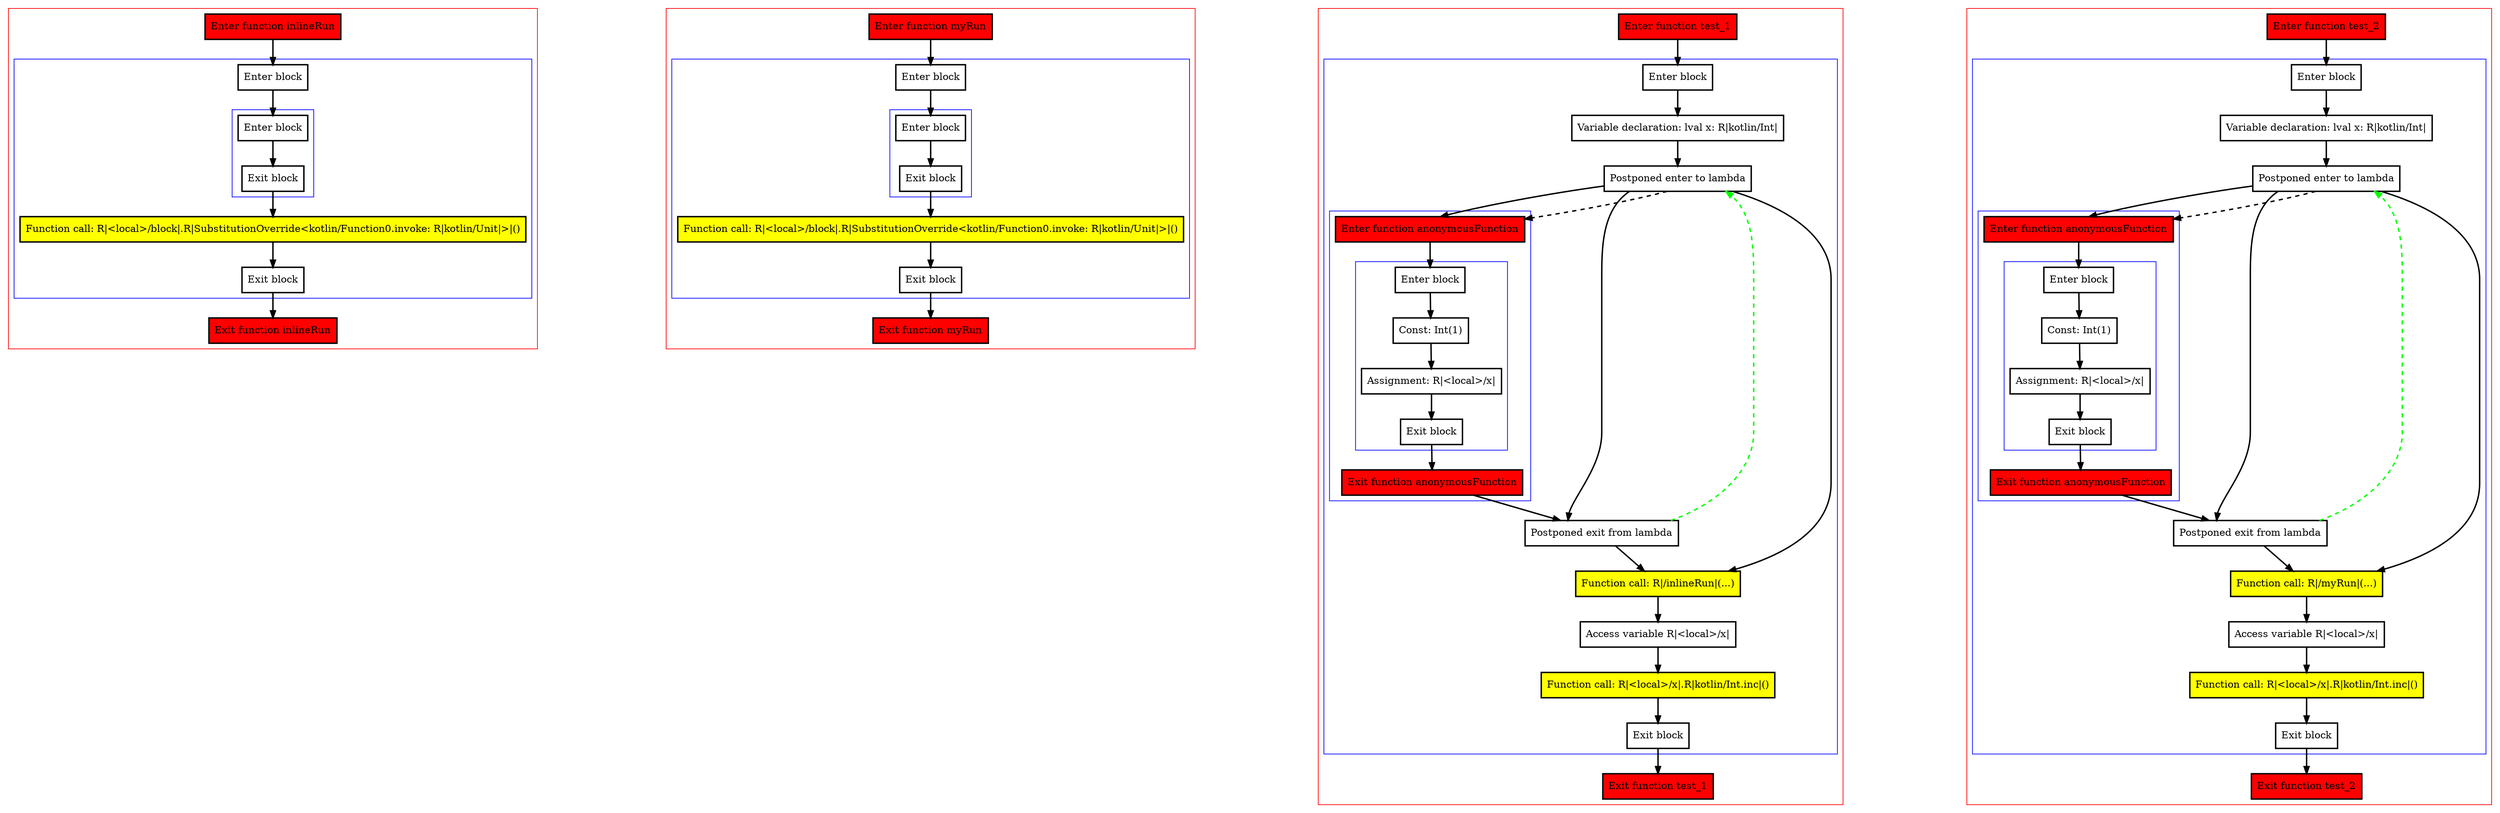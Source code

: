 digraph unknown_kt {
    graph [nodesep=3]
    node [shape=box penwidth=2]
    edge [penwidth=2]

    subgraph cluster_0 {
        color=red
        0 [label="Enter function inlineRun" style="filled" fillcolor=red];
        subgraph cluster_1 {
            color=blue
            1 [label="Enter block"];
            subgraph cluster_2 {
                color=blue
                2 [label="Enter block"];
                3 [label="Exit block"];
            }
            4 [label="Function call: R|<local>/block|.R|SubstitutionOverride<kotlin/Function0.invoke: R|kotlin/Unit|>|()" style="filled" fillcolor=yellow];
            5 [label="Exit block"];
        }
        6 [label="Exit function inlineRun" style="filled" fillcolor=red];
    }
    0 -> {1};
    1 -> {2};
    2 -> {3};
    3 -> {4};
    4 -> {5};
    5 -> {6};

    subgraph cluster_3 {
        color=red
        15 [label="Enter function myRun" style="filled" fillcolor=red];
        subgraph cluster_4 {
            color=blue
            16 [label="Enter block"];
            subgraph cluster_5 {
                color=blue
                17 [label="Enter block"];
                18 [label="Exit block"];
            }
            19 [label="Function call: R|<local>/block|.R|SubstitutionOverride<kotlin/Function0.invoke: R|kotlin/Unit|>|()" style="filled" fillcolor=yellow];
            20 [label="Exit block"];
        }
        21 [label="Exit function myRun" style="filled" fillcolor=red];
    }
    15 -> {16};
    16 -> {17};
    17 -> {18};
    18 -> {19};
    19 -> {20};
    20 -> {21};

    subgraph cluster_6 {
        color=red
        30 [label="Enter function test_1" style="filled" fillcolor=red];
        subgraph cluster_7 {
            color=blue
            31 [label="Enter block"];
            32 [label="Variable declaration: lval x: R|kotlin/Int|"];
            33 [label="Postponed enter to lambda"];
            subgraph cluster_8 {
                color=blue
                40 [label="Enter function anonymousFunction" style="filled" fillcolor=red];
                subgraph cluster_9 {
                    color=blue
                    41 [label="Enter block"];
                    42 [label="Const: Int(1)"];
                    43 [label="Assignment: R|<local>/x|"];
                    44 [label="Exit block"];
                }
                45 [label="Exit function anonymousFunction" style="filled" fillcolor=red];
            }
            34 [label="Postponed exit from lambda"];
            35 [label="Function call: R|/inlineRun|(...)" style="filled" fillcolor=yellow];
            36 [label="Access variable R|<local>/x|"];
            37 [label="Function call: R|<local>/x|.R|kotlin/Int.inc|()" style="filled" fillcolor=yellow];
            38 [label="Exit block"];
        }
        39 [label="Exit function test_1" style="filled" fillcolor=red];
    }
    30 -> {31};
    31 -> {32};
    32 -> {33};
    33 -> {34 40 35};
    33 -> {40} [style=dashed];
    34 -> {35};
    34 -> {33} [color=green style=dashed];
    35 -> {36};
    36 -> {37};
    37 -> {38};
    38 -> {39};
    40 -> {41};
    41 -> {42};
    42 -> {43};
    43 -> {44};
    44 -> {45};
    45 -> {34};

    subgraph cluster_10 {
        color=red
        46 [label="Enter function test_2" style="filled" fillcolor=red];
        subgraph cluster_11 {
            color=blue
            47 [label="Enter block"];
            48 [label="Variable declaration: lval x: R|kotlin/Int|"];
            49 [label="Postponed enter to lambda"];
            subgraph cluster_12 {
                color=blue
                56 [label="Enter function anonymousFunction" style="filled" fillcolor=red];
                subgraph cluster_13 {
                    color=blue
                    57 [label="Enter block"];
                    58 [label="Const: Int(1)"];
                    59 [label="Assignment: R|<local>/x|"];
                    60 [label="Exit block"];
                }
                61 [label="Exit function anonymousFunction" style="filled" fillcolor=red];
            }
            50 [label="Postponed exit from lambda"];
            51 [label="Function call: R|/myRun|(...)" style="filled" fillcolor=yellow];
            52 [label="Access variable R|<local>/x|"];
            53 [label="Function call: R|<local>/x|.R|kotlin/Int.inc|()" style="filled" fillcolor=yellow];
            54 [label="Exit block"];
        }
        55 [label="Exit function test_2" style="filled" fillcolor=red];
    }
    46 -> {47};
    47 -> {48};
    48 -> {49};
    49 -> {50 56 51};
    49 -> {56} [style=dashed];
    50 -> {51};
    50 -> {49} [color=green style=dashed];
    51 -> {52};
    52 -> {53};
    53 -> {54};
    54 -> {55};
    56 -> {57};
    57 -> {58};
    58 -> {59};
    59 -> {60};
    60 -> {61};
    61 -> {50};

}
